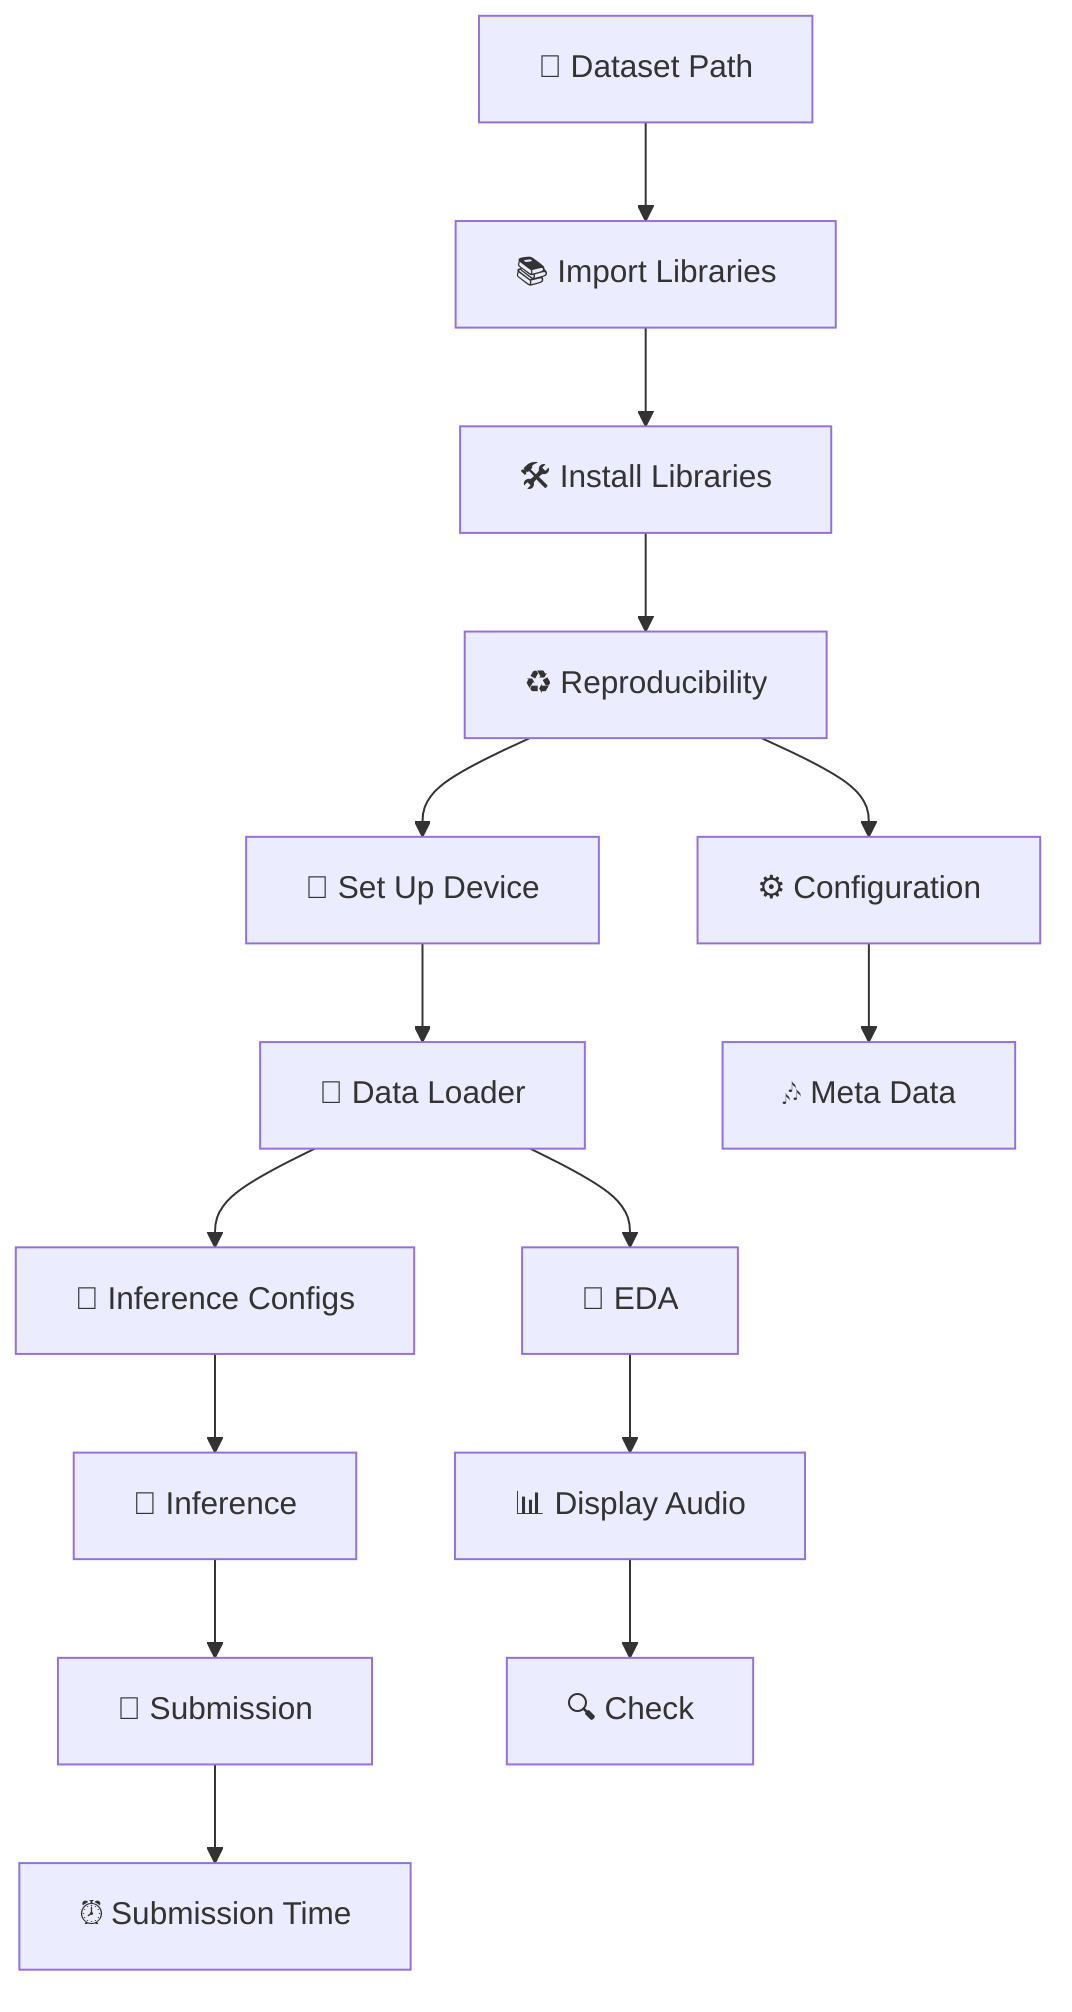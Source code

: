 flowchart TD
    A["📁 Dataset Path"] --> B["📚 Import Libraries"]
    B --> C["🛠 Install Libraries"]
    C --> D["♻️ Reproducibility"]
    D --> E["📱 Set Up Device"]
    E --> F["🍚 Data Loader"]
    F --> G["🔧 Inference Configs"]
    G --> H["🧪 Inference"]
    H --> I["📮 Submission"]
    I --> J["⏰ Submission Time"]

    F --> K["🎨 EDA"]
    K --> L["📊 Display Audio"]
    L --> M["🔍 Check"]
    
    D --> N["⚙️ Configuration"]
    N --> O["🎶 Meta Data"]